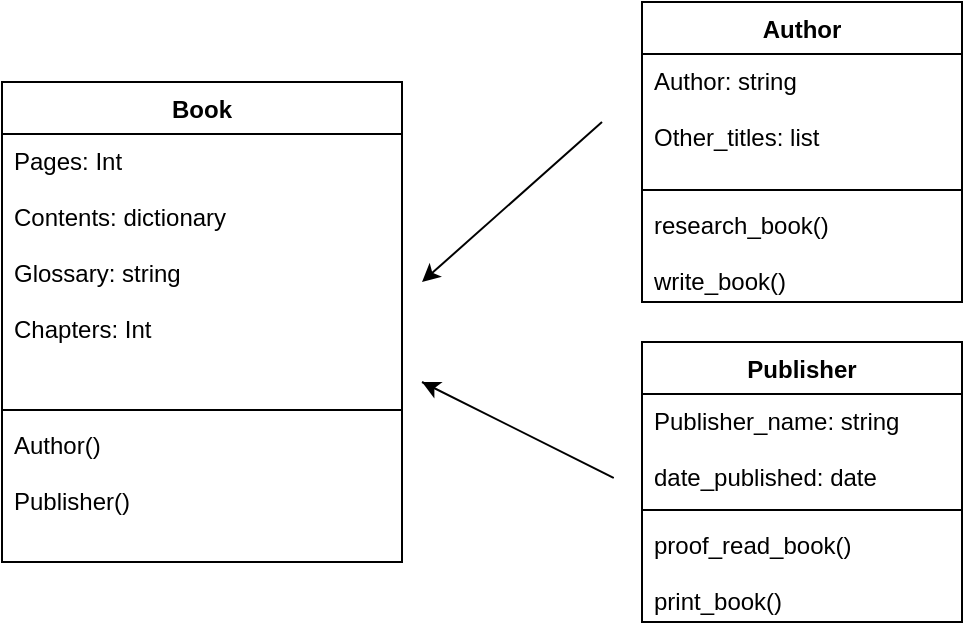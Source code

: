 <mxfile version="13.8.0" type="device"><diagram id="Kv39Hgac7rv8Jme6b6A1" name="Page-1"><mxGraphModel dx="786" dy="514" grid="1" gridSize="10" guides="1" tooltips="1" connect="1" arrows="1" fold="1" page="1" pageScale="1" pageWidth="850" pageHeight="1100" math="0" shadow="0"><root><mxCell id="0"/><mxCell id="1" parent="0"/><mxCell id="KUnqihhuhTXEkP4-U11R-5" value="Author" style="swimlane;fontStyle=1;align=center;verticalAlign=top;childLayout=stackLayout;horizontal=1;startSize=26;horizontalStack=0;resizeParent=1;resizeParentMax=0;resizeLast=0;collapsible=1;marginBottom=0;" vertex="1" parent="1"><mxGeometry x="360" y="40" width="160" height="150" as="geometry"/></mxCell><mxCell id="KUnqihhuhTXEkP4-U11R-6" value="Author: string&#10;&#10;Other_titles: list" style="text;strokeColor=none;fillColor=none;align=left;verticalAlign=top;spacingLeft=4;spacingRight=4;overflow=hidden;rotatable=0;points=[[0,0.5],[1,0.5]];portConstraint=eastwest;" vertex="1" parent="KUnqihhuhTXEkP4-U11R-5"><mxGeometry y="26" width="160" height="64" as="geometry"/></mxCell><mxCell id="KUnqihhuhTXEkP4-U11R-7" value="" style="line;strokeWidth=1;fillColor=none;align=left;verticalAlign=middle;spacingTop=-1;spacingLeft=3;spacingRight=3;rotatable=0;labelPosition=right;points=[];portConstraint=eastwest;" vertex="1" parent="KUnqihhuhTXEkP4-U11R-5"><mxGeometry y="90" width="160" height="8" as="geometry"/></mxCell><mxCell id="KUnqihhuhTXEkP4-U11R-8" value="research_book()&#10;&#10;write_book()" style="text;strokeColor=none;fillColor=none;align=left;verticalAlign=top;spacingLeft=4;spacingRight=4;overflow=hidden;rotatable=0;points=[[0,0.5],[1,0.5]];portConstraint=eastwest;" vertex="1" parent="KUnqihhuhTXEkP4-U11R-5"><mxGeometry y="98" width="160" height="52" as="geometry"/></mxCell><mxCell id="KUnqihhuhTXEkP4-U11R-13" value="" style="endArrow=classic;html=1;" edge="1" parent="1"><mxGeometry width="50" height="50" relative="1" as="geometry"><mxPoint x="250" y="230" as="sourcePoint"/><mxPoint x="250" y="230" as="targetPoint"/><Array as="points"><mxPoint x="350" y="280"/></Array></mxGeometry></mxCell><mxCell id="KUnqihhuhTXEkP4-U11R-15" value="" style="endArrow=classic;html=1;" edge="1" parent="1"><mxGeometry width="50" height="50" relative="1" as="geometry"><mxPoint x="340" y="100" as="sourcePoint"/><mxPoint x="250" y="180" as="targetPoint"/></mxGeometry></mxCell><mxCell id="KUnqihhuhTXEkP4-U11R-9" value="Publisher" style="swimlane;fontStyle=1;align=center;verticalAlign=top;childLayout=stackLayout;horizontal=1;startSize=26;horizontalStack=0;resizeParent=1;resizeParentMax=0;resizeLast=0;collapsible=1;marginBottom=0;" vertex="1" parent="1"><mxGeometry x="360" y="210" width="160" height="140" as="geometry"/></mxCell><mxCell id="KUnqihhuhTXEkP4-U11R-10" value="Publisher_name: string&#10;&#10;date_published: date" style="text;strokeColor=none;fillColor=none;align=left;verticalAlign=top;spacingLeft=4;spacingRight=4;overflow=hidden;rotatable=0;points=[[0,0.5],[1,0.5]];portConstraint=eastwest;" vertex="1" parent="KUnqihhuhTXEkP4-U11R-9"><mxGeometry y="26" width="160" height="54" as="geometry"/></mxCell><mxCell id="KUnqihhuhTXEkP4-U11R-11" value="" style="line;strokeWidth=1;fillColor=none;align=left;verticalAlign=middle;spacingTop=-1;spacingLeft=3;spacingRight=3;rotatable=0;labelPosition=right;points=[];portConstraint=eastwest;" vertex="1" parent="KUnqihhuhTXEkP4-U11R-9"><mxGeometry y="80" width="160" height="8" as="geometry"/></mxCell><mxCell id="KUnqihhuhTXEkP4-U11R-12" value="proof_read_book()&#10;&#10;print_book()" style="text;strokeColor=none;fillColor=none;align=left;verticalAlign=top;spacingLeft=4;spacingRight=4;overflow=hidden;rotatable=0;points=[[0,0.5],[1,0.5]];portConstraint=eastwest;" vertex="1" parent="KUnqihhuhTXEkP4-U11R-9"><mxGeometry y="88" width="160" height="52" as="geometry"/></mxCell><mxCell id="KUnqihhuhTXEkP4-U11R-1" value="Book" style="swimlane;fontStyle=1;align=center;verticalAlign=top;childLayout=stackLayout;horizontal=1;startSize=26;horizontalStack=0;resizeParent=1;resizeParentMax=0;resizeLast=0;collapsible=1;marginBottom=0;" vertex="1" parent="1"><mxGeometry x="40" y="80" width="200" height="240" as="geometry"/></mxCell><mxCell id="KUnqihhuhTXEkP4-U11R-2" value="Pages: Int&#10;&#10;Contents: dictionary&#10;&#10;Glossary: string&#10;&#10;Chapters: Int&#10;&#10;" style="text;strokeColor=none;fillColor=none;align=left;verticalAlign=top;spacingLeft=4;spacingRight=4;overflow=hidden;rotatable=0;points=[[0,0.5],[1,0.5]];portConstraint=eastwest;" vertex="1" parent="KUnqihhuhTXEkP4-U11R-1"><mxGeometry y="26" width="200" height="134" as="geometry"/></mxCell><mxCell id="KUnqihhuhTXEkP4-U11R-3" value="" style="line;strokeWidth=1;fillColor=none;align=left;verticalAlign=middle;spacingTop=-1;spacingLeft=3;spacingRight=3;rotatable=0;labelPosition=right;points=[];portConstraint=eastwest;" vertex="1" parent="KUnqihhuhTXEkP4-U11R-1"><mxGeometry y="160" width="200" height="8" as="geometry"/></mxCell><mxCell id="KUnqihhuhTXEkP4-U11R-4" value="Author()&#10;&#10;Publisher()" style="text;strokeColor=none;fillColor=none;align=left;verticalAlign=top;spacingLeft=4;spacingRight=4;overflow=hidden;rotatable=0;points=[[0,0.5],[1,0.5]];portConstraint=eastwest;" vertex="1" parent="KUnqihhuhTXEkP4-U11R-1"><mxGeometry y="168" width="200" height="72" as="geometry"/></mxCell></root></mxGraphModel></diagram></mxfile>